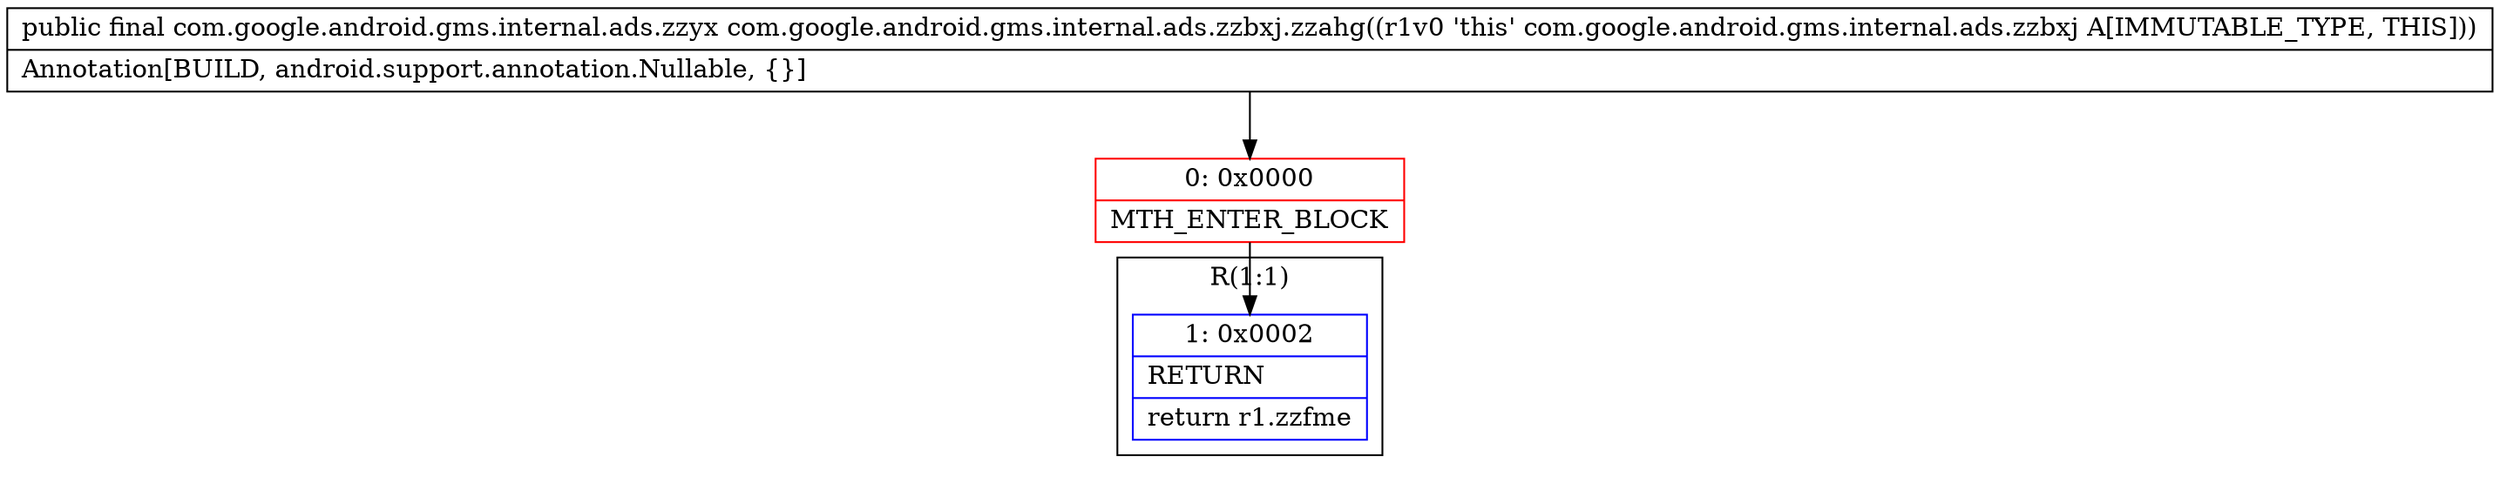 digraph "CFG forcom.google.android.gms.internal.ads.zzbxj.zzahg()Lcom\/google\/android\/gms\/internal\/ads\/zzyx;" {
subgraph cluster_Region_45704596 {
label = "R(1:1)";
node [shape=record,color=blue];
Node_1 [shape=record,label="{1\:\ 0x0002|RETURN\l|return r1.zzfme\l}"];
}
Node_0 [shape=record,color=red,label="{0\:\ 0x0000|MTH_ENTER_BLOCK\l}"];
MethodNode[shape=record,label="{public final com.google.android.gms.internal.ads.zzyx com.google.android.gms.internal.ads.zzbxj.zzahg((r1v0 'this' com.google.android.gms.internal.ads.zzbxj A[IMMUTABLE_TYPE, THIS]))  | Annotation[BUILD, android.support.annotation.Nullable, \{\}]\l}"];
MethodNode -> Node_0;
Node_0 -> Node_1;
}

